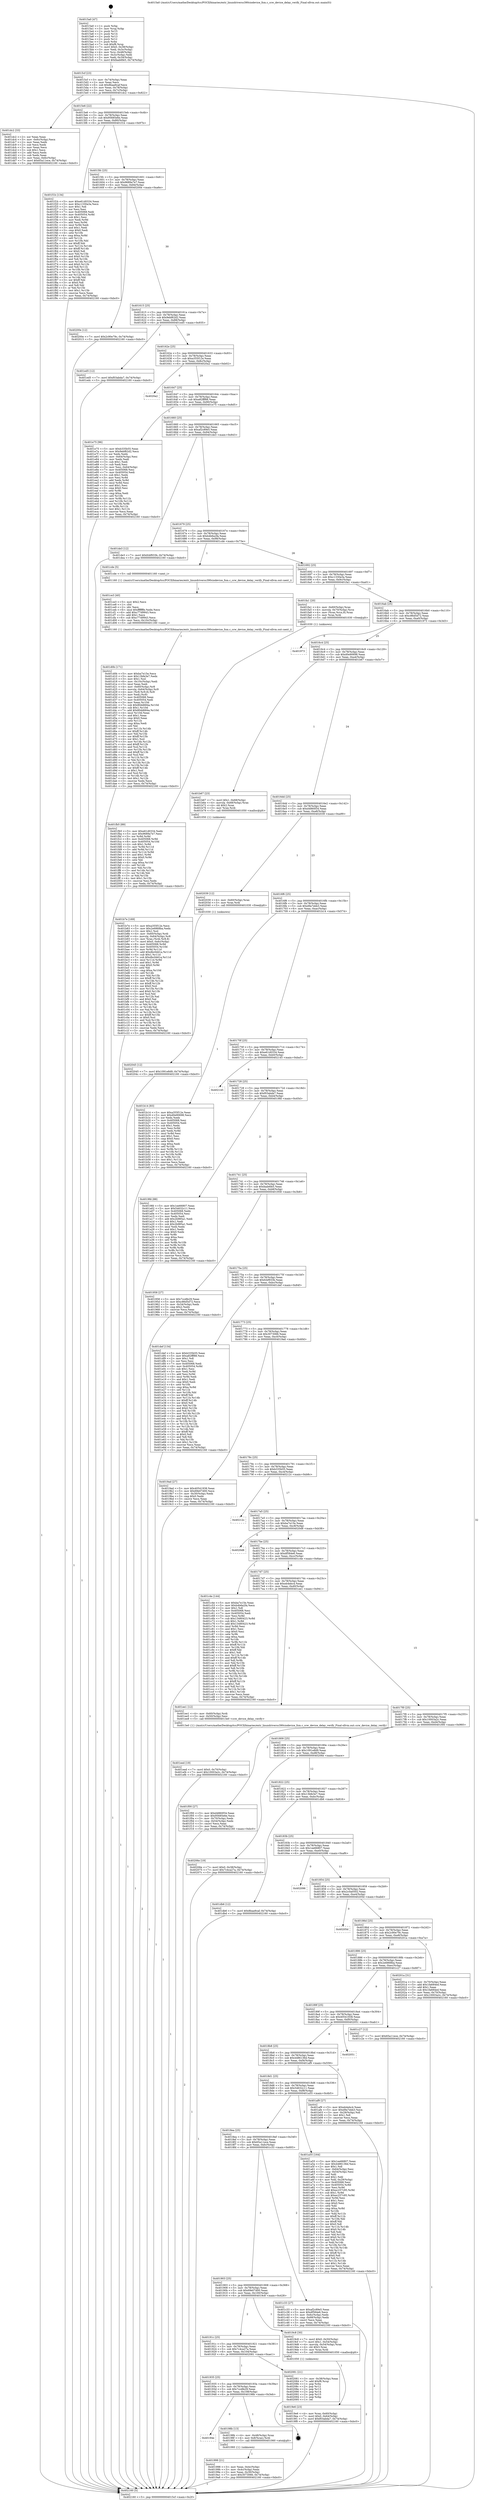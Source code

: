 digraph "0x4015a0" {
  label = "0x4015a0 (/mnt/c/Users/mathe/Desktop/tcc/POCII/binaries/extr_linuxdriverss390ciodevice_fsm.c_ccw_device_delay_verify_Final-ollvm.out::main(0))"
  labelloc = "t"
  node[shape=record]

  Entry [label="",width=0.3,height=0.3,shape=circle,fillcolor=black,style=filled]
  "0x4015cf" [label="{
     0x4015cf [23]\l
     | [instrs]\l
     &nbsp;&nbsp;0x4015cf \<+3\>: mov -0x74(%rbp),%eax\l
     &nbsp;&nbsp;0x4015d2 \<+2\>: mov %eax,%ecx\l
     &nbsp;&nbsp;0x4015d4 \<+6\>: sub $0x8baa9caf,%ecx\l
     &nbsp;&nbsp;0x4015da \<+3\>: mov %eax,-0x78(%rbp)\l
     &nbsp;&nbsp;0x4015dd \<+3\>: mov %ecx,-0x7c(%rbp)\l
     &nbsp;&nbsp;0x4015e0 \<+6\>: je 0000000000401dc2 \<main+0x822\>\l
  }"]
  "0x401dc2" [label="{
     0x401dc2 [33]\l
     | [instrs]\l
     &nbsp;&nbsp;0x401dc2 \<+2\>: xor %eax,%eax\l
     &nbsp;&nbsp;0x401dc4 \<+3\>: mov -0x6c(%rbp),%ecx\l
     &nbsp;&nbsp;0x401dc7 \<+2\>: mov %eax,%edx\l
     &nbsp;&nbsp;0x401dc9 \<+2\>: sub %ecx,%edx\l
     &nbsp;&nbsp;0x401dcb \<+2\>: mov %eax,%ecx\l
     &nbsp;&nbsp;0x401dcd \<+3\>: sub $0x1,%ecx\l
     &nbsp;&nbsp;0x401dd0 \<+2\>: add %ecx,%edx\l
     &nbsp;&nbsp;0x401dd2 \<+2\>: sub %edx,%eax\l
     &nbsp;&nbsp;0x401dd4 \<+3\>: mov %eax,-0x6c(%rbp)\l
     &nbsp;&nbsp;0x401dd7 \<+7\>: movl $0x65a11ece,-0x74(%rbp)\l
     &nbsp;&nbsp;0x401dde \<+5\>: jmp 0000000000402160 \<main+0xbc0\>\l
  }"]
  "0x4015e6" [label="{
     0x4015e6 [22]\l
     | [instrs]\l
     &nbsp;&nbsp;0x4015e6 \<+5\>: jmp 00000000004015eb \<main+0x4b\>\l
     &nbsp;&nbsp;0x4015eb \<+3\>: mov -0x78(%rbp),%eax\l
     &nbsp;&nbsp;0x4015ee \<+5\>: sub $0x95685e6e,%eax\l
     &nbsp;&nbsp;0x4015f3 \<+3\>: mov %eax,-0x80(%rbp)\l
     &nbsp;&nbsp;0x4015f6 \<+6\>: je 0000000000401f1b \<main+0x97b\>\l
  }"]
  Exit [label="",width=0.3,height=0.3,shape=circle,fillcolor=black,style=filled,peripheries=2]
  "0x401f1b" [label="{
     0x401f1b [134]\l
     | [instrs]\l
     &nbsp;&nbsp;0x401f1b \<+5\>: mov $0xe61d0334,%eax\l
     &nbsp;&nbsp;0x401f20 \<+5\>: mov $0xc1330a3a,%ecx\l
     &nbsp;&nbsp;0x401f25 \<+2\>: mov $0x1,%dl\l
     &nbsp;&nbsp;0x401f27 \<+2\>: xor %esi,%esi\l
     &nbsp;&nbsp;0x401f29 \<+7\>: mov 0x405068,%edi\l
     &nbsp;&nbsp;0x401f30 \<+8\>: mov 0x405054,%r8d\l
     &nbsp;&nbsp;0x401f38 \<+3\>: sub $0x1,%esi\l
     &nbsp;&nbsp;0x401f3b \<+3\>: mov %edi,%r9d\l
     &nbsp;&nbsp;0x401f3e \<+3\>: add %esi,%r9d\l
     &nbsp;&nbsp;0x401f41 \<+4\>: imul %r9d,%edi\l
     &nbsp;&nbsp;0x401f45 \<+3\>: and $0x1,%edi\l
     &nbsp;&nbsp;0x401f48 \<+3\>: cmp $0x0,%edi\l
     &nbsp;&nbsp;0x401f4b \<+4\>: sete %r10b\l
     &nbsp;&nbsp;0x401f4f \<+4\>: cmp $0xa,%r8d\l
     &nbsp;&nbsp;0x401f53 \<+4\>: setl %r11b\l
     &nbsp;&nbsp;0x401f57 \<+3\>: mov %r10b,%bl\l
     &nbsp;&nbsp;0x401f5a \<+3\>: xor $0xff,%bl\l
     &nbsp;&nbsp;0x401f5d \<+3\>: mov %r11b,%r14b\l
     &nbsp;&nbsp;0x401f60 \<+4\>: xor $0xff,%r14b\l
     &nbsp;&nbsp;0x401f64 \<+3\>: xor $0x0,%dl\l
     &nbsp;&nbsp;0x401f67 \<+3\>: mov %bl,%r15b\l
     &nbsp;&nbsp;0x401f6a \<+4\>: and $0x0,%r15b\l
     &nbsp;&nbsp;0x401f6e \<+3\>: and %dl,%r10b\l
     &nbsp;&nbsp;0x401f71 \<+3\>: mov %r14b,%r12b\l
     &nbsp;&nbsp;0x401f74 \<+4\>: and $0x0,%r12b\l
     &nbsp;&nbsp;0x401f78 \<+3\>: and %dl,%r11b\l
     &nbsp;&nbsp;0x401f7b \<+3\>: or %r10b,%r15b\l
     &nbsp;&nbsp;0x401f7e \<+3\>: or %r11b,%r12b\l
     &nbsp;&nbsp;0x401f81 \<+3\>: xor %r12b,%r15b\l
     &nbsp;&nbsp;0x401f84 \<+3\>: or %r14b,%bl\l
     &nbsp;&nbsp;0x401f87 \<+3\>: xor $0xff,%bl\l
     &nbsp;&nbsp;0x401f8a \<+3\>: or $0x0,%dl\l
     &nbsp;&nbsp;0x401f8d \<+2\>: and %dl,%bl\l
     &nbsp;&nbsp;0x401f8f \<+3\>: or %bl,%r15b\l
     &nbsp;&nbsp;0x401f92 \<+4\>: test $0x1,%r15b\l
     &nbsp;&nbsp;0x401f96 \<+3\>: cmovne %ecx,%eax\l
     &nbsp;&nbsp;0x401f99 \<+3\>: mov %eax,-0x74(%rbp)\l
     &nbsp;&nbsp;0x401f9c \<+5\>: jmp 0000000000402160 \<main+0xbc0\>\l
  }"]
  "0x4015fc" [label="{
     0x4015fc [25]\l
     | [instrs]\l
     &nbsp;&nbsp;0x4015fc \<+5\>: jmp 0000000000401601 \<main+0x61\>\l
     &nbsp;&nbsp;0x401601 \<+3\>: mov -0x78(%rbp),%eax\l
     &nbsp;&nbsp;0x401604 \<+5\>: sub $0x9689a7e7,%eax\l
     &nbsp;&nbsp;0x401609 \<+6\>: mov %eax,-0x84(%rbp)\l
     &nbsp;&nbsp;0x40160f \<+6\>: je 000000000040200e \<main+0xa6e\>\l
  }"]
  "0x402045" [label="{
     0x402045 [12]\l
     | [instrs]\l
     &nbsp;&nbsp;0x402045 \<+7\>: movl $0x1091e8d9,-0x74(%rbp)\l
     &nbsp;&nbsp;0x40204c \<+5\>: jmp 0000000000402160 \<main+0xbc0\>\l
  }"]
  "0x40200e" [label="{
     0x40200e [12]\l
     | [instrs]\l
     &nbsp;&nbsp;0x40200e \<+7\>: movl $0x2c90e79c,-0x74(%rbp)\l
     &nbsp;&nbsp;0x402015 \<+5\>: jmp 0000000000402160 \<main+0xbc0\>\l
  }"]
  "0x401615" [label="{
     0x401615 [25]\l
     | [instrs]\l
     &nbsp;&nbsp;0x401615 \<+5\>: jmp 000000000040161a \<main+0x7a\>\l
     &nbsp;&nbsp;0x40161a \<+3\>: mov -0x78(%rbp),%eax\l
     &nbsp;&nbsp;0x40161d \<+5\>: sub $0x9ebf62d2,%eax\l
     &nbsp;&nbsp;0x401622 \<+6\>: mov %eax,-0x88(%rbp)\l
     &nbsp;&nbsp;0x401628 \<+6\>: je 0000000000401ed5 \<main+0x935\>\l
  }"]
  "0x401fb5" [label="{
     0x401fb5 [89]\l
     | [instrs]\l
     &nbsp;&nbsp;0x401fb5 \<+5\>: mov $0xe61d0334,%edx\l
     &nbsp;&nbsp;0x401fba \<+5\>: mov $0x9689a7e7,%esi\l
     &nbsp;&nbsp;0x401fbf \<+3\>: xor %r8d,%r8d\l
     &nbsp;&nbsp;0x401fc2 \<+8\>: mov 0x405068,%r9d\l
     &nbsp;&nbsp;0x401fca \<+8\>: mov 0x405054,%r10d\l
     &nbsp;&nbsp;0x401fd2 \<+4\>: sub $0x1,%r8d\l
     &nbsp;&nbsp;0x401fd6 \<+3\>: mov %r9d,%r11d\l
     &nbsp;&nbsp;0x401fd9 \<+3\>: add %r8d,%r11d\l
     &nbsp;&nbsp;0x401fdc \<+4\>: imul %r11d,%r9d\l
     &nbsp;&nbsp;0x401fe0 \<+4\>: and $0x1,%r9d\l
     &nbsp;&nbsp;0x401fe4 \<+4\>: cmp $0x0,%r9d\l
     &nbsp;&nbsp;0x401fe8 \<+3\>: sete %bl\l
     &nbsp;&nbsp;0x401feb \<+4\>: cmp $0xa,%r10d\l
     &nbsp;&nbsp;0x401fef \<+4\>: setl %r14b\l
     &nbsp;&nbsp;0x401ff3 \<+3\>: mov %bl,%r15b\l
     &nbsp;&nbsp;0x401ff6 \<+3\>: and %r14b,%r15b\l
     &nbsp;&nbsp;0x401ff9 \<+3\>: xor %r14b,%bl\l
     &nbsp;&nbsp;0x401ffc \<+3\>: or %bl,%r15b\l
     &nbsp;&nbsp;0x401fff \<+4\>: test $0x1,%r15b\l
     &nbsp;&nbsp;0x402003 \<+3\>: cmovne %esi,%edx\l
     &nbsp;&nbsp;0x402006 \<+3\>: mov %edx,-0x74(%rbp)\l
     &nbsp;&nbsp;0x402009 \<+5\>: jmp 0000000000402160 \<main+0xbc0\>\l
  }"]
  "0x401ed5" [label="{
     0x401ed5 [12]\l
     | [instrs]\l
     &nbsp;&nbsp;0x401ed5 \<+7\>: movl $0xf03abda7,-0x74(%rbp)\l
     &nbsp;&nbsp;0x401edc \<+5\>: jmp 0000000000402160 \<main+0xbc0\>\l
  }"]
  "0x40162e" [label="{
     0x40162e [25]\l
     | [instrs]\l
     &nbsp;&nbsp;0x40162e \<+5\>: jmp 0000000000401633 \<main+0x93\>\l
     &nbsp;&nbsp;0x401633 \<+3\>: mov -0x78(%rbp),%eax\l
     &nbsp;&nbsp;0x401636 \<+5\>: sub $0xa355f12e,%eax\l
     &nbsp;&nbsp;0x40163b \<+6\>: mov %eax,-0x8c(%rbp)\l
     &nbsp;&nbsp;0x401641 \<+6\>: je 00000000004020a2 \<main+0xb02\>\l
  }"]
  "0x401eed" [label="{
     0x401eed [19]\l
     | [instrs]\l
     &nbsp;&nbsp;0x401eed \<+7\>: movl $0x0,-0x70(%rbp)\l
     &nbsp;&nbsp;0x401ef4 \<+7\>: movl $0x10003a2c,-0x74(%rbp)\l
     &nbsp;&nbsp;0x401efb \<+5\>: jmp 0000000000402160 \<main+0xbc0\>\l
  }"]
  "0x4020a2" [label="{
     0x4020a2\l
  }", style=dashed]
  "0x401647" [label="{
     0x401647 [25]\l
     | [instrs]\l
     &nbsp;&nbsp;0x401647 \<+5\>: jmp 000000000040164c \<main+0xac\>\l
     &nbsp;&nbsp;0x40164c \<+3\>: mov -0x78(%rbp),%eax\l
     &nbsp;&nbsp;0x40164f \<+5\>: sub $0xa82fff88,%eax\l
     &nbsp;&nbsp;0x401654 \<+6\>: mov %eax,-0x90(%rbp)\l
     &nbsp;&nbsp;0x40165a \<+6\>: je 0000000000401e75 \<main+0x8d5\>\l
  }"]
  "0x401d0b" [label="{
     0x401d0b [171]\l
     | [instrs]\l
     &nbsp;&nbsp;0x401d0b \<+5\>: mov $0xba7e15e,%ecx\l
     &nbsp;&nbsp;0x401d10 \<+5\>: mov $0x13bfe3e7,%edx\l
     &nbsp;&nbsp;0x401d15 \<+3\>: mov $0x1,%sil\l
     &nbsp;&nbsp;0x401d18 \<+6\>: mov -0x10c(%rbp),%edi\l
     &nbsp;&nbsp;0x401d1e \<+3\>: imul %eax,%edi\l
     &nbsp;&nbsp;0x401d21 \<+4\>: mov -0x60(%rbp),%r8\l
     &nbsp;&nbsp;0x401d25 \<+4\>: movslq -0x64(%rbp),%r9\l
     &nbsp;&nbsp;0x401d29 \<+4\>: mov (%r8,%r9,8),%r8\l
     &nbsp;&nbsp;0x401d2d \<+3\>: mov %edi,(%r8)\l
     &nbsp;&nbsp;0x401d30 \<+7\>: mov 0x405068,%eax\l
     &nbsp;&nbsp;0x401d37 \<+7\>: mov 0x405054,%edi\l
     &nbsp;&nbsp;0x401d3e \<+3\>: mov %eax,%r10d\l
     &nbsp;&nbsp;0x401d41 \<+7\>: sub $0x80dd684a,%r10d\l
     &nbsp;&nbsp;0x401d48 \<+4\>: sub $0x1,%r10d\l
     &nbsp;&nbsp;0x401d4c \<+7\>: add $0x80dd684a,%r10d\l
     &nbsp;&nbsp;0x401d53 \<+4\>: imul %r10d,%eax\l
     &nbsp;&nbsp;0x401d57 \<+3\>: and $0x1,%eax\l
     &nbsp;&nbsp;0x401d5a \<+3\>: cmp $0x0,%eax\l
     &nbsp;&nbsp;0x401d5d \<+4\>: sete %r11b\l
     &nbsp;&nbsp;0x401d61 \<+3\>: cmp $0xa,%edi\l
     &nbsp;&nbsp;0x401d64 \<+3\>: setl %bl\l
     &nbsp;&nbsp;0x401d67 \<+3\>: mov %r11b,%r14b\l
     &nbsp;&nbsp;0x401d6a \<+4\>: xor $0xff,%r14b\l
     &nbsp;&nbsp;0x401d6e \<+3\>: mov %bl,%r15b\l
     &nbsp;&nbsp;0x401d71 \<+4\>: xor $0xff,%r15b\l
     &nbsp;&nbsp;0x401d75 \<+4\>: xor $0x1,%sil\l
     &nbsp;&nbsp;0x401d79 \<+3\>: mov %r14b,%r12b\l
     &nbsp;&nbsp;0x401d7c \<+4\>: and $0xff,%r12b\l
     &nbsp;&nbsp;0x401d80 \<+3\>: and %sil,%r11b\l
     &nbsp;&nbsp;0x401d83 \<+3\>: mov %r15b,%r13b\l
     &nbsp;&nbsp;0x401d86 \<+4\>: and $0xff,%r13b\l
     &nbsp;&nbsp;0x401d8a \<+3\>: and %sil,%bl\l
     &nbsp;&nbsp;0x401d8d \<+3\>: or %r11b,%r12b\l
     &nbsp;&nbsp;0x401d90 \<+3\>: or %bl,%r13b\l
     &nbsp;&nbsp;0x401d93 \<+3\>: xor %r13b,%r12b\l
     &nbsp;&nbsp;0x401d96 \<+3\>: or %r15b,%r14b\l
     &nbsp;&nbsp;0x401d99 \<+4\>: xor $0xff,%r14b\l
     &nbsp;&nbsp;0x401d9d \<+4\>: or $0x1,%sil\l
     &nbsp;&nbsp;0x401da1 \<+3\>: and %sil,%r14b\l
     &nbsp;&nbsp;0x401da4 \<+3\>: or %r14b,%r12b\l
     &nbsp;&nbsp;0x401da7 \<+4\>: test $0x1,%r12b\l
     &nbsp;&nbsp;0x401dab \<+3\>: cmovne %edx,%ecx\l
     &nbsp;&nbsp;0x401dae \<+3\>: mov %ecx,-0x74(%rbp)\l
     &nbsp;&nbsp;0x401db1 \<+5\>: jmp 0000000000402160 \<main+0xbc0\>\l
  }"]
  "0x401e75" [label="{
     0x401e75 [96]\l
     | [instrs]\l
     &nbsp;&nbsp;0x401e75 \<+5\>: mov $0xb335b55,%eax\l
     &nbsp;&nbsp;0x401e7a \<+5\>: mov $0x9ebf62d2,%ecx\l
     &nbsp;&nbsp;0x401e7f \<+2\>: xor %edx,%edx\l
     &nbsp;&nbsp;0x401e81 \<+3\>: mov -0x64(%rbp),%esi\l
     &nbsp;&nbsp;0x401e84 \<+2\>: mov %edx,%edi\l
     &nbsp;&nbsp;0x401e86 \<+3\>: sub $0x1,%edi\l
     &nbsp;&nbsp;0x401e89 \<+2\>: sub %edi,%esi\l
     &nbsp;&nbsp;0x401e8b \<+3\>: mov %esi,-0x64(%rbp)\l
     &nbsp;&nbsp;0x401e8e \<+7\>: mov 0x405068,%esi\l
     &nbsp;&nbsp;0x401e95 \<+7\>: mov 0x405054,%edi\l
     &nbsp;&nbsp;0x401e9c \<+3\>: sub $0x1,%edx\l
     &nbsp;&nbsp;0x401e9f \<+3\>: mov %esi,%r8d\l
     &nbsp;&nbsp;0x401ea2 \<+3\>: add %edx,%r8d\l
     &nbsp;&nbsp;0x401ea5 \<+4\>: imul %r8d,%esi\l
     &nbsp;&nbsp;0x401ea9 \<+3\>: and $0x1,%esi\l
     &nbsp;&nbsp;0x401eac \<+3\>: cmp $0x0,%esi\l
     &nbsp;&nbsp;0x401eaf \<+4\>: sete %r9b\l
     &nbsp;&nbsp;0x401eb3 \<+3\>: cmp $0xa,%edi\l
     &nbsp;&nbsp;0x401eb6 \<+4\>: setl %r10b\l
     &nbsp;&nbsp;0x401eba \<+3\>: mov %r9b,%r11b\l
     &nbsp;&nbsp;0x401ebd \<+3\>: and %r10b,%r11b\l
     &nbsp;&nbsp;0x401ec0 \<+3\>: xor %r10b,%r9b\l
     &nbsp;&nbsp;0x401ec3 \<+3\>: or %r9b,%r11b\l
     &nbsp;&nbsp;0x401ec6 \<+4\>: test $0x1,%r11b\l
     &nbsp;&nbsp;0x401eca \<+3\>: cmovne %ecx,%eax\l
     &nbsp;&nbsp;0x401ecd \<+3\>: mov %eax,-0x74(%rbp)\l
     &nbsp;&nbsp;0x401ed0 \<+5\>: jmp 0000000000402160 \<main+0xbc0\>\l
  }"]
  "0x401660" [label="{
     0x401660 [25]\l
     | [instrs]\l
     &nbsp;&nbsp;0x401660 \<+5\>: jmp 0000000000401665 \<main+0xc5\>\l
     &nbsp;&nbsp;0x401665 \<+3\>: mov -0x78(%rbp),%eax\l
     &nbsp;&nbsp;0x401668 \<+5\>: sub $0xaf2c89e5,%eax\l
     &nbsp;&nbsp;0x40166d \<+6\>: mov %eax,-0x94(%rbp)\l
     &nbsp;&nbsp;0x401673 \<+6\>: je 0000000000401de3 \<main+0x843\>\l
  }"]
  "0x401ce3" [label="{
     0x401ce3 [40]\l
     | [instrs]\l
     &nbsp;&nbsp;0x401ce3 \<+5\>: mov $0x2,%ecx\l
     &nbsp;&nbsp;0x401ce8 \<+1\>: cltd\l
     &nbsp;&nbsp;0x401ce9 \<+2\>: idiv %ecx\l
     &nbsp;&nbsp;0x401ceb \<+6\>: imul $0xfffffffe,%edx,%ecx\l
     &nbsp;&nbsp;0x401cf1 \<+6\>: add $0xc77d9943,%ecx\l
     &nbsp;&nbsp;0x401cf7 \<+3\>: add $0x1,%ecx\l
     &nbsp;&nbsp;0x401cfa \<+6\>: sub $0xc77d9943,%ecx\l
     &nbsp;&nbsp;0x401d00 \<+6\>: mov %ecx,-0x10c(%rbp)\l
     &nbsp;&nbsp;0x401d06 \<+5\>: call 0000000000401160 \<next_i\>\l
     | [calls]\l
     &nbsp;&nbsp;0x401160 \{1\} (/mnt/c/Users/mathe/Desktop/tcc/POCII/binaries/extr_linuxdriverss390ciodevice_fsm.c_ccw_device_delay_verify_Final-ollvm.out::next_i)\l
  }"]
  "0x401de3" [label="{
     0x401de3 [12]\l
     | [instrs]\l
     &nbsp;&nbsp;0x401de3 \<+7\>: movl $0xfcbf933b,-0x74(%rbp)\l
     &nbsp;&nbsp;0x401dea \<+5\>: jmp 0000000000402160 \<main+0xbc0\>\l
  }"]
  "0x401679" [label="{
     0x401679 [25]\l
     | [instrs]\l
     &nbsp;&nbsp;0x401679 \<+5\>: jmp 000000000040167e \<main+0xde\>\l
     &nbsp;&nbsp;0x40167e \<+3\>: mov -0x78(%rbp),%eax\l
     &nbsp;&nbsp;0x401681 \<+5\>: sub $0xb4b6a2fa,%eax\l
     &nbsp;&nbsp;0x401686 \<+6\>: mov %eax,-0x98(%rbp)\l
     &nbsp;&nbsp;0x40168c \<+6\>: je 0000000000401cde \<main+0x73e\>\l
  }"]
  "0x401b7e" [label="{
     0x401b7e [169]\l
     | [instrs]\l
     &nbsp;&nbsp;0x401b7e \<+5\>: mov $0xa355f12e,%ecx\l
     &nbsp;&nbsp;0x401b83 \<+5\>: mov $0x2e6868ba,%edx\l
     &nbsp;&nbsp;0x401b88 \<+3\>: mov $0x1,%sil\l
     &nbsp;&nbsp;0x401b8b \<+4\>: mov -0x60(%rbp),%rdi\l
     &nbsp;&nbsp;0x401b8f \<+4\>: movslq -0x64(%rbp),%r8\l
     &nbsp;&nbsp;0x401b93 \<+4\>: mov %rax,(%rdi,%r8,8)\l
     &nbsp;&nbsp;0x401b97 \<+7\>: movl $0x0,-0x6c(%rbp)\l
     &nbsp;&nbsp;0x401b9e \<+8\>: mov 0x405068,%r9d\l
     &nbsp;&nbsp;0x401ba6 \<+8\>: mov 0x405054,%r10d\l
     &nbsp;&nbsp;0x401bae \<+3\>: mov %r9d,%r11d\l
     &nbsp;&nbsp;0x401bb1 \<+7\>: add $0xdbc0dd1a,%r11d\l
     &nbsp;&nbsp;0x401bb8 \<+4\>: sub $0x1,%r11d\l
     &nbsp;&nbsp;0x401bbc \<+7\>: sub $0xdbc0dd1a,%r11d\l
     &nbsp;&nbsp;0x401bc3 \<+4\>: imul %r11d,%r9d\l
     &nbsp;&nbsp;0x401bc7 \<+4\>: and $0x1,%r9d\l
     &nbsp;&nbsp;0x401bcb \<+4\>: cmp $0x0,%r9d\l
     &nbsp;&nbsp;0x401bcf \<+3\>: sete %bl\l
     &nbsp;&nbsp;0x401bd2 \<+4\>: cmp $0xa,%r10d\l
     &nbsp;&nbsp;0x401bd6 \<+4\>: setl %r14b\l
     &nbsp;&nbsp;0x401bda \<+3\>: mov %bl,%r15b\l
     &nbsp;&nbsp;0x401bdd \<+4\>: xor $0xff,%r15b\l
     &nbsp;&nbsp;0x401be1 \<+3\>: mov %r14b,%r12b\l
     &nbsp;&nbsp;0x401be4 \<+4\>: xor $0xff,%r12b\l
     &nbsp;&nbsp;0x401be8 \<+4\>: xor $0x0,%sil\l
     &nbsp;&nbsp;0x401bec \<+3\>: mov %r15b,%r13b\l
     &nbsp;&nbsp;0x401bef \<+4\>: and $0x0,%r13b\l
     &nbsp;&nbsp;0x401bf3 \<+3\>: and %sil,%bl\l
     &nbsp;&nbsp;0x401bf6 \<+3\>: mov %r12b,%al\l
     &nbsp;&nbsp;0x401bf9 \<+2\>: and $0x0,%al\l
     &nbsp;&nbsp;0x401bfb \<+3\>: and %sil,%r14b\l
     &nbsp;&nbsp;0x401bfe \<+3\>: or %bl,%r13b\l
     &nbsp;&nbsp;0x401c01 \<+3\>: or %r14b,%al\l
     &nbsp;&nbsp;0x401c04 \<+3\>: xor %al,%r13b\l
     &nbsp;&nbsp;0x401c07 \<+3\>: or %r12b,%r15b\l
     &nbsp;&nbsp;0x401c0a \<+4\>: xor $0xff,%r15b\l
     &nbsp;&nbsp;0x401c0e \<+4\>: or $0x0,%sil\l
     &nbsp;&nbsp;0x401c12 \<+3\>: and %sil,%r15b\l
     &nbsp;&nbsp;0x401c15 \<+3\>: or %r15b,%r13b\l
     &nbsp;&nbsp;0x401c18 \<+4\>: test $0x1,%r13b\l
     &nbsp;&nbsp;0x401c1c \<+3\>: cmovne %edx,%ecx\l
     &nbsp;&nbsp;0x401c1f \<+3\>: mov %ecx,-0x74(%rbp)\l
     &nbsp;&nbsp;0x401c22 \<+5\>: jmp 0000000000402160 \<main+0xbc0\>\l
  }"]
  "0x401cde" [label="{
     0x401cde [5]\l
     | [instrs]\l
     &nbsp;&nbsp;0x401cde \<+5\>: call 0000000000401160 \<next_i\>\l
     | [calls]\l
     &nbsp;&nbsp;0x401160 \{1\} (/mnt/c/Users/mathe/Desktop/tcc/POCII/binaries/extr_linuxdriverss390ciodevice_fsm.c_ccw_device_delay_verify_Final-ollvm.out::next_i)\l
  }"]
  "0x401692" [label="{
     0x401692 [25]\l
     | [instrs]\l
     &nbsp;&nbsp;0x401692 \<+5\>: jmp 0000000000401697 \<main+0xf7\>\l
     &nbsp;&nbsp;0x401697 \<+3\>: mov -0x78(%rbp),%eax\l
     &nbsp;&nbsp;0x40169a \<+5\>: sub $0xc1330a3a,%eax\l
     &nbsp;&nbsp;0x40169f \<+6\>: mov %eax,-0x9c(%rbp)\l
     &nbsp;&nbsp;0x4016a5 \<+6\>: je 0000000000401fa1 \<main+0xa01\>\l
  }"]
  "0x4019e6" [label="{
     0x4019e6 [23]\l
     | [instrs]\l
     &nbsp;&nbsp;0x4019e6 \<+4\>: mov %rax,-0x60(%rbp)\l
     &nbsp;&nbsp;0x4019ea \<+7\>: movl $0x0,-0x64(%rbp)\l
     &nbsp;&nbsp;0x4019f1 \<+7\>: movl $0xf03abda7,-0x74(%rbp)\l
     &nbsp;&nbsp;0x4019f8 \<+5\>: jmp 0000000000402160 \<main+0xbc0\>\l
  }"]
  "0x401fa1" [label="{
     0x401fa1 [20]\l
     | [instrs]\l
     &nbsp;&nbsp;0x401fa1 \<+4\>: mov -0x60(%rbp),%rax\l
     &nbsp;&nbsp;0x401fa5 \<+4\>: movslq -0x70(%rbp),%rcx\l
     &nbsp;&nbsp;0x401fa9 \<+4\>: mov (%rax,%rcx,8),%rax\l
     &nbsp;&nbsp;0x401fad \<+3\>: mov %rax,%rdi\l
     &nbsp;&nbsp;0x401fb0 \<+5\>: call 0000000000401030 \<free@plt\>\l
     | [calls]\l
     &nbsp;&nbsp;0x401030 \{1\} (unknown)\l
  }"]
  "0x4016ab" [label="{
     0x4016ab [25]\l
     | [instrs]\l
     &nbsp;&nbsp;0x4016ab \<+5\>: jmp 00000000004016b0 \<main+0x110\>\l
     &nbsp;&nbsp;0x4016b0 \<+3\>: mov -0x78(%rbp),%eax\l
     &nbsp;&nbsp;0x4016b3 \<+5\>: sub $0xc86d5d72,%eax\l
     &nbsp;&nbsp;0x4016b8 \<+6\>: mov %eax,-0xa0(%rbp)\l
     &nbsp;&nbsp;0x4016be \<+6\>: je 0000000000401973 \<main+0x3d3\>\l
  }"]
  "0x401998" [label="{
     0x401998 [21]\l
     | [instrs]\l
     &nbsp;&nbsp;0x401998 \<+3\>: mov %eax,-0x4c(%rbp)\l
     &nbsp;&nbsp;0x40199b \<+3\>: mov -0x4c(%rbp),%eax\l
     &nbsp;&nbsp;0x40199e \<+3\>: mov %eax,-0x30(%rbp)\l
     &nbsp;&nbsp;0x4019a1 \<+7\>: movl $0x3073066,-0x74(%rbp)\l
     &nbsp;&nbsp;0x4019a8 \<+5\>: jmp 0000000000402160 \<main+0xbc0\>\l
  }"]
  "0x401973" [label="{
     0x401973\l
  }", style=dashed]
  "0x4016c4" [label="{
     0x4016c4 [25]\l
     | [instrs]\l
     &nbsp;&nbsp;0x4016c4 \<+5\>: jmp 00000000004016c9 \<main+0x129\>\l
     &nbsp;&nbsp;0x4016c9 \<+3\>: mov -0x78(%rbp),%eax\l
     &nbsp;&nbsp;0x4016cc \<+5\>: sub $0xd0e90698,%eax\l
     &nbsp;&nbsp;0x4016d1 \<+6\>: mov %eax,-0xa4(%rbp)\l
     &nbsp;&nbsp;0x4016d7 \<+6\>: je 0000000000401b67 \<main+0x5c7\>\l
  }"]
  "0x40194e" [label="{
     0x40194e\l
  }", style=dashed]
  "0x401b67" [label="{
     0x401b67 [23]\l
     | [instrs]\l
     &nbsp;&nbsp;0x401b67 \<+7\>: movl $0x1,-0x68(%rbp)\l
     &nbsp;&nbsp;0x401b6e \<+4\>: movslq -0x68(%rbp),%rax\l
     &nbsp;&nbsp;0x401b72 \<+4\>: shl $0x2,%rax\l
     &nbsp;&nbsp;0x401b76 \<+3\>: mov %rax,%rdi\l
     &nbsp;&nbsp;0x401b79 \<+5\>: call 0000000000401050 \<malloc@plt\>\l
     | [calls]\l
     &nbsp;&nbsp;0x401050 \{1\} (unknown)\l
  }"]
  "0x4016dd" [label="{
     0x4016dd [25]\l
     | [instrs]\l
     &nbsp;&nbsp;0x4016dd \<+5\>: jmp 00000000004016e2 \<main+0x142\>\l
     &nbsp;&nbsp;0x4016e2 \<+3\>: mov -0x78(%rbp),%eax\l
     &nbsp;&nbsp;0x4016e5 \<+5\>: sub $0xd4860f34,%eax\l
     &nbsp;&nbsp;0x4016ea \<+6\>: mov %eax,-0xa8(%rbp)\l
     &nbsp;&nbsp;0x4016f0 \<+6\>: je 0000000000402039 \<main+0xa99\>\l
  }"]
  "0x40198b" [label="{
     0x40198b [13]\l
     | [instrs]\l
     &nbsp;&nbsp;0x40198b \<+4\>: mov -0x48(%rbp),%rax\l
     &nbsp;&nbsp;0x40198f \<+4\>: mov 0x8(%rax),%rdi\l
     &nbsp;&nbsp;0x401993 \<+5\>: call 0000000000401060 \<atoi@plt\>\l
     | [calls]\l
     &nbsp;&nbsp;0x401060 \{1\} (unknown)\l
  }"]
  "0x402039" [label="{
     0x402039 [12]\l
     | [instrs]\l
     &nbsp;&nbsp;0x402039 \<+4\>: mov -0x60(%rbp),%rax\l
     &nbsp;&nbsp;0x40203d \<+3\>: mov %rax,%rdi\l
     &nbsp;&nbsp;0x402040 \<+5\>: call 0000000000401030 \<free@plt\>\l
     | [calls]\l
     &nbsp;&nbsp;0x401030 \{1\} (unknown)\l
  }"]
  "0x4016f6" [label="{
     0x4016f6 [25]\l
     | [instrs]\l
     &nbsp;&nbsp;0x4016f6 \<+5\>: jmp 00000000004016fb \<main+0x15b\>\l
     &nbsp;&nbsp;0x4016fb \<+3\>: mov -0x78(%rbp),%eax\l
     &nbsp;&nbsp;0x4016fe \<+5\>: sub $0xd9a7ebb3,%eax\l
     &nbsp;&nbsp;0x401703 \<+6\>: mov %eax,-0xac(%rbp)\l
     &nbsp;&nbsp;0x401709 \<+6\>: je 0000000000401b14 \<main+0x574\>\l
  }"]
  "0x401935" [label="{
     0x401935 [25]\l
     | [instrs]\l
     &nbsp;&nbsp;0x401935 \<+5\>: jmp 000000000040193a \<main+0x39a\>\l
     &nbsp;&nbsp;0x40193a \<+3\>: mov -0x78(%rbp),%eax\l
     &nbsp;&nbsp;0x40193d \<+5\>: sub $0x7ccdfe29,%eax\l
     &nbsp;&nbsp;0x401942 \<+6\>: mov %eax,-0x108(%rbp)\l
     &nbsp;&nbsp;0x401948 \<+6\>: je 000000000040198b \<main+0x3eb\>\l
  }"]
  "0x401b14" [label="{
     0x401b14 [83]\l
     | [instrs]\l
     &nbsp;&nbsp;0x401b14 \<+5\>: mov $0xa355f12e,%eax\l
     &nbsp;&nbsp;0x401b19 \<+5\>: mov $0xd0e90698,%ecx\l
     &nbsp;&nbsp;0x401b1e \<+2\>: xor %edx,%edx\l
     &nbsp;&nbsp;0x401b20 \<+7\>: mov 0x405068,%esi\l
     &nbsp;&nbsp;0x401b27 \<+7\>: mov 0x405054,%edi\l
     &nbsp;&nbsp;0x401b2e \<+3\>: sub $0x1,%edx\l
     &nbsp;&nbsp;0x401b31 \<+3\>: mov %esi,%r8d\l
     &nbsp;&nbsp;0x401b34 \<+3\>: add %edx,%r8d\l
     &nbsp;&nbsp;0x401b37 \<+4\>: imul %r8d,%esi\l
     &nbsp;&nbsp;0x401b3b \<+3\>: and $0x1,%esi\l
     &nbsp;&nbsp;0x401b3e \<+3\>: cmp $0x0,%esi\l
     &nbsp;&nbsp;0x401b41 \<+4\>: sete %r9b\l
     &nbsp;&nbsp;0x401b45 \<+3\>: cmp $0xa,%edi\l
     &nbsp;&nbsp;0x401b48 \<+4\>: setl %r10b\l
     &nbsp;&nbsp;0x401b4c \<+3\>: mov %r9b,%r11b\l
     &nbsp;&nbsp;0x401b4f \<+3\>: and %r10b,%r11b\l
     &nbsp;&nbsp;0x401b52 \<+3\>: xor %r10b,%r9b\l
     &nbsp;&nbsp;0x401b55 \<+3\>: or %r9b,%r11b\l
     &nbsp;&nbsp;0x401b58 \<+4\>: test $0x1,%r11b\l
     &nbsp;&nbsp;0x401b5c \<+3\>: cmovne %ecx,%eax\l
     &nbsp;&nbsp;0x401b5f \<+3\>: mov %eax,-0x74(%rbp)\l
     &nbsp;&nbsp;0x401b62 \<+5\>: jmp 0000000000402160 \<main+0xbc0\>\l
  }"]
  "0x40170f" [label="{
     0x40170f [25]\l
     | [instrs]\l
     &nbsp;&nbsp;0x40170f \<+5\>: jmp 0000000000401714 \<main+0x174\>\l
     &nbsp;&nbsp;0x401714 \<+3\>: mov -0x78(%rbp),%eax\l
     &nbsp;&nbsp;0x401717 \<+5\>: sub $0xe61d0334,%eax\l
     &nbsp;&nbsp;0x40171c \<+6\>: mov %eax,-0xb0(%rbp)\l
     &nbsp;&nbsp;0x401722 \<+6\>: je 0000000000402145 \<main+0xba5\>\l
  }"]
  "0x402081" [label="{
     0x402081 [21]\l
     | [instrs]\l
     &nbsp;&nbsp;0x402081 \<+3\>: mov -0x38(%rbp),%eax\l
     &nbsp;&nbsp;0x402084 \<+7\>: add $0xf8,%rsp\l
     &nbsp;&nbsp;0x40208b \<+1\>: pop %rbx\l
     &nbsp;&nbsp;0x40208c \<+2\>: pop %r12\l
     &nbsp;&nbsp;0x40208e \<+2\>: pop %r13\l
     &nbsp;&nbsp;0x402090 \<+2\>: pop %r14\l
     &nbsp;&nbsp;0x402092 \<+2\>: pop %r15\l
     &nbsp;&nbsp;0x402094 \<+1\>: pop %rbp\l
     &nbsp;&nbsp;0x402095 \<+1\>: ret\l
  }"]
  "0x402145" [label="{
     0x402145\l
  }", style=dashed]
  "0x401728" [label="{
     0x401728 [25]\l
     | [instrs]\l
     &nbsp;&nbsp;0x401728 \<+5\>: jmp 000000000040172d \<main+0x18d\>\l
     &nbsp;&nbsp;0x40172d \<+3\>: mov -0x78(%rbp),%eax\l
     &nbsp;&nbsp;0x401730 \<+5\>: sub $0xf03abda7,%eax\l
     &nbsp;&nbsp;0x401735 \<+6\>: mov %eax,-0xb4(%rbp)\l
     &nbsp;&nbsp;0x40173b \<+6\>: je 00000000004019fd \<main+0x45d\>\l
  }"]
  "0x40191c" [label="{
     0x40191c [25]\l
     | [instrs]\l
     &nbsp;&nbsp;0x40191c \<+5\>: jmp 0000000000401921 \<main+0x381\>\l
     &nbsp;&nbsp;0x401921 \<+3\>: mov -0x78(%rbp),%eax\l
     &nbsp;&nbsp;0x401924 \<+5\>: sub $0x7c4ca27a,%eax\l
     &nbsp;&nbsp;0x401929 \<+6\>: mov %eax,-0x104(%rbp)\l
     &nbsp;&nbsp;0x40192f \<+6\>: je 0000000000402081 \<main+0xae1\>\l
  }"]
  "0x4019fd" [label="{
     0x4019fd [88]\l
     | [instrs]\l
     &nbsp;&nbsp;0x4019fd \<+5\>: mov $0x1ee66807,%eax\l
     &nbsp;&nbsp;0x401a02 \<+5\>: mov $0x54632c11,%ecx\l
     &nbsp;&nbsp;0x401a07 \<+7\>: mov 0x405068,%edx\l
     &nbsp;&nbsp;0x401a0e \<+7\>: mov 0x405054,%esi\l
     &nbsp;&nbsp;0x401a15 \<+2\>: mov %edx,%edi\l
     &nbsp;&nbsp;0x401a17 \<+6\>: add $0x2b985a1,%edi\l
     &nbsp;&nbsp;0x401a1d \<+3\>: sub $0x1,%edi\l
     &nbsp;&nbsp;0x401a20 \<+6\>: sub $0x2b985a1,%edi\l
     &nbsp;&nbsp;0x401a26 \<+3\>: imul %edi,%edx\l
     &nbsp;&nbsp;0x401a29 \<+3\>: and $0x1,%edx\l
     &nbsp;&nbsp;0x401a2c \<+3\>: cmp $0x0,%edx\l
     &nbsp;&nbsp;0x401a2f \<+4\>: sete %r8b\l
     &nbsp;&nbsp;0x401a33 \<+3\>: cmp $0xa,%esi\l
     &nbsp;&nbsp;0x401a36 \<+4\>: setl %r9b\l
     &nbsp;&nbsp;0x401a3a \<+3\>: mov %r8b,%r10b\l
     &nbsp;&nbsp;0x401a3d \<+3\>: and %r9b,%r10b\l
     &nbsp;&nbsp;0x401a40 \<+3\>: xor %r9b,%r8b\l
     &nbsp;&nbsp;0x401a43 \<+3\>: or %r8b,%r10b\l
     &nbsp;&nbsp;0x401a46 \<+4\>: test $0x1,%r10b\l
     &nbsp;&nbsp;0x401a4a \<+3\>: cmovne %ecx,%eax\l
     &nbsp;&nbsp;0x401a4d \<+3\>: mov %eax,-0x74(%rbp)\l
     &nbsp;&nbsp;0x401a50 \<+5\>: jmp 0000000000402160 \<main+0xbc0\>\l
  }"]
  "0x401741" [label="{
     0x401741 [25]\l
     | [instrs]\l
     &nbsp;&nbsp;0x401741 \<+5\>: jmp 0000000000401746 \<main+0x1a6\>\l
     &nbsp;&nbsp;0x401746 \<+3\>: mov -0x78(%rbp),%eax\l
     &nbsp;&nbsp;0x401749 \<+5\>: sub $0xfaab6fe5,%eax\l
     &nbsp;&nbsp;0x40174e \<+6\>: mov %eax,-0xb8(%rbp)\l
     &nbsp;&nbsp;0x401754 \<+6\>: je 0000000000401958 \<main+0x3b8\>\l
  }"]
  "0x4019c8" [label="{
     0x4019c8 [30]\l
     | [instrs]\l
     &nbsp;&nbsp;0x4019c8 \<+7\>: movl $0x0,-0x50(%rbp)\l
     &nbsp;&nbsp;0x4019cf \<+7\>: movl $0x1,-0x54(%rbp)\l
     &nbsp;&nbsp;0x4019d6 \<+4\>: movslq -0x54(%rbp),%rax\l
     &nbsp;&nbsp;0x4019da \<+4\>: shl $0x3,%rax\l
     &nbsp;&nbsp;0x4019de \<+3\>: mov %rax,%rdi\l
     &nbsp;&nbsp;0x4019e1 \<+5\>: call 0000000000401050 \<malloc@plt\>\l
     | [calls]\l
     &nbsp;&nbsp;0x401050 \{1\} (unknown)\l
  }"]
  "0x401958" [label="{
     0x401958 [27]\l
     | [instrs]\l
     &nbsp;&nbsp;0x401958 \<+5\>: mov $0x7ccdfe29,%eax\l
     &nbsp;&nbsp;0x40195d \<+5\>: mov $0xc86d5d72,%ecx\l
     &nbsp;&nbsp;0x401962 \<+3\>: mov -0x34(%rbp),%edx\l
     &nbsp;&nbsp;0x401965 \<+3\>: cmp $0x2,%edx\l
     &nbsp;&nbsp;0x401968 \<+3\>: cmovne %ecx,%eax\l
     &nbsp;&nbsp;0x40196b \<+3\>: mov %eax,-0x74(%rbp)\l
     &nbsp;&nbsp;0x40196e \<+5\>: jmp 0000000000402160 \<main+0xbc0\>\l
  }"]
  "0x40175a" [label="{
     0x40175a [25]\l
     | [instrs]\l
     &nbsp;&nbsp;0x40175a \<+5\>: jmp 000000000040175f \<main+0x1bf\>\l
     &nbsp;&nbsp;0x40175f \<+3\>: mov -0x78(%rbp),%eax\l
     &nbsp;&nbsp;0x401762 \<+5\>: sub $0xfcbf933b,%eax\l
     &nbsp;&nbsp;0x401767 \<+6\>: mov %eax,-0xbc(%rbp)\l
     &nbsp;&nbsp;0x40176d \<+6\>: je 0000000000401def \<main+0x84f\>\l
  }"]
  "0x402160" [label="{
     0x402160 [5]\l
     | [instrs]\l
     &nbsp;&nbsp;0x402160 \<+5\>: jmp 00000000004015cf \<main+0x2f\>\l
  }"]
  "0x4015a0" [label="{
     0x4015a0 [47]\l
     | [instrs]\l
     &nbsp;&nbsp;0x4015a0 \<+1\>: push %rbp\l
     &nbsp;&nbsp;0x4015a1 \<+3\>: mov %rsp,%rbp\l
     &nbsp;&nbsp;0x4015a4 \<+2\>: push %r15\l
     &nbsp;&nbsp;0x4015a6 \<+2\>: push %r14\l
     &nbsp;&nbsp;0x4015a8 \<+2\>: push %r13\l
     &nbsp;&nbsp;0x4015aa \<+2\>: push %r12\l
     &nbsp;&nbsp;0x4015ac \<+1\>: push %rbx\l
     &nbsp;&nbsp;0x4015ad \<+7\>: sub $0xf8,%rsp\l
     &nbsp;&nbsp;0x4015b4 \<+7\>: movl $0x0,-0x38(%rbp)\l
     &nbsp;&nbsp;0x4015bb \<+3\>: mov %edi,-0x3c(%rbp)\l
     &nbsp;&nbsp;0x4015be \<+4\>: mov %rsi,-0x48(%rbp)\l
     &nbsp;&nbsp;0x4015c2 \<+3\>: mov -0x3c(%rbp),%edi\l
     &nbsp;&nbsp;0x4015c5 \<+3\>: mov %edi,-0x34(%rbp)\l
     &nbsp;&nbsp;0x4015c8 \<+7\>: movl $0xfaab6fe5,-0x74(%rbp)\l
  }"]
  "0x401903" [label="{
     0x401903 [25]\l
     | [instrs]\l
     &nbsp;&nbsp;0x401903 \<+5\>: jmp 0000000000401908 \<main+0x368\>\l
     &nbsp;&nbsp;0x401908 \<+3\>: mov -0x78(%rbp),%eax\l
     &nbsp;&nbsp;0x40190b \<+5\>: sub $0x69e07d00,%eax\l
     &nbsp;&nbsp;0x401910 \<+6\>: mov %eax,-0x100(%rbp)\l
     &nbsp;&nbsp;0x401916 \<+6\>: je 00000000004019c8 \<main+0x428\>\l
  }"]
  "0x401def" [label="{
     0x401def [134]\l
     | [instrs]\l
     &nbsp;&nbsp;0x401def \<+5\>: mov $0xb335b55,%eax\l
     &nbsp;&nbsp;0x401df4 \<+5\>: mov $0xa82fff88,%ecx\l
     &nbsp;&nbsp;0x401df9 \<+2\>: mov $0x1,%dl\l
     &nbsp;&nbsp;0x401dfb \<+2\>: xor %esi,%esi\l
     &nbsp;&nbsp;0x401dfd \<+7\>: mov 0x405068,%edi\l
     &nbsp;&nbsp;0x401e04 \<+8\>: mov 0x405054,%r8d\l
     &nbsp;&nbsp;0x401e0c \<+3\>: sub $0x1,%esi\l
     &nbsp;&nbsp;0x401e0f \<+3\>: mov %edi,%r9d\l
     &nbsp;&nbsp;0x401e12 \<+3\>: add %esi,%r9d\l
     &nbsp;&nbsp;0x401e15 \<+4\>: imul %r9d,%edi\l
     &nbsp;&nbsp;0x401e19 \<+3\>: and $0x1,%edi\l
     &nbsp;&nbsp;0x401e1c \<+3\>: cmp $0x0,%edi\l
     &nbsp;&nbsp;0x401e1f \<+4\>: sete %r10b\l
     &nbsp;&nbsp;0x401e23 \<+4\>: cmp $0xa,%r8d\l
     &nbsp;&nbsp;0x401e27 \<+4\>: setl %r11b\l
     &nbsp;&nbsp;0x401e2b \<+3\>: mov %r10b,%bl\l
     &nbsp;&nbsp;0x401e2e \<+3\>: xor $0xff,%bl\l
     &nbsp;&nbsp;0x401e31 \<+3\>: mov %r11b,%r14b\l
     &nbsp;&nbsp;0x401e34 \<+4\>: xor $0xff,%r14b\l
     &nbsp;&nbsp;0x401e38 \<+3\>: xor $0x0,%dl\l
     &nbsp;&nbsp;0x401e3b \<+3\>: mov %bl,%r15b\l
     &nbsp;&nbsp;0x401e3e \<+4\>: and $0x0,%r15b\l
     &nbsp;&nbsp;0x401e42 \<+3\>: and %dl,%r10b\l
     &nbsp;&nbsp;0x401e45 \<+3\>: mov %r14b,%r12b\l
     &nbsp;&nbsp;0x401e48 \<+4\>: and $0x0,%r12b\l
     &nbsp;&nbsp;0x401e4c \<+3\>: and %dl,%r11b\l
     &nbsp;&nbsp;0x401e4f \<+3\>: or %r10b,%r15b\l
     &nbsp;&nbsp;0x401e52 \<+3\>: or %r11b,%r12b\l
     &nbsp;&nbsp;0x401e55 \<+3\>: xor %r12b,%r15b\l
     &nbsp;&nbsp;0x401e58 \<+3\>: or %r14b,%bl\l
     &nbsp;&nbsp;0x401e5b \<+3\>: xor $0xff,%bl\l
     &nbsp;&nbsp;0x401e5e \<+3\>: or $0x0,%dl\l
     &nbsp;&nbsp;0x401e61 \<+2\>: and %dl,%bl\l
     &nbsp;&nbsp;0x401e63 \<+3\>: or %bl,%r15b\l
     &nbsp;&nbsp;0x401e66 \<+4\>: test $0x1,%r15b\l
     &nbsp;&nbsp;0x401e6a \<+3\>: cmovne %ecx,%eax\l
     &nbsp;&nbsp;0x401e6d \<+3\>: mov %eax,-0x74(%rbp)\l
     &nbsp;&nbsp;0x401e70 \<+5\>: jmp 0000000000402160 \<main+0xbc0\>\l
  }"]
  "0x401773" [label="{
     0x401773 [25]\l
     | [instrs]\l
     &nbsp;&nbsp;0x401773 \<+5\>: jmp 0000000000401778 \<main+0x1d8\>\l
     &nbsp;&nbsp;0x401778 \<+3\>: mov -0x78(%rbp),%eax\l
     &nbsp;&nbsp;0x40177b \<+5\>: sub $0x3073066,%eax\l
     &nbsp;&nbsp;0x401780 \<+6\>: mov %eax,-0xc0(%rbp)\l
     &nbsp;&nbsp;0x401786 \<+6\>: je 00000000004019ad \<main+0x40d\>\l
  }"]
  "0x401c33" [label="{
     0x401c33 [27]\l
     | [instrs]\l
     &nbsp;&nbsp;0x401c33 \<+5\>: mov $0xaf2c89e5,%eax\l
     &nbsp;&nbsp;0x401c38 \<+5\>: mov $0xdf584e6,%ecx\l
     &nbsp;&nbsp;0x401c3d \<+3\>: mov -0x6c(%rbp),%edx\l
     &nbsp;&nbsp;0x401c40 \<+3\>: cmp -0x68(%rbp),%edx\l
     &nbsp;&nbsp;0x401c43 \<+3\>: cmovl %ecx,%eax\l
     &nbsp;&nbsp;0x401c46 \<+3\>: mov %eax,-0x74(%rbp)\l
     &nbsp;&nbsp;0x401c49 \<+5\>: jmp 0000000000402160 \<main+0xbc0\>\l
  }"]
  "0x4019ad" [label="{
     0x4019ad [27]\l
     | [instrs]\l
     &nbsp;&nbsp;0x4019ad \<+5\>: mov $0x40541938,%eax\l
     &nbsp;&nbsp;0x4019b2 \<+5\>: mov $0x69e07d00,%ecx\l
     &nbsp;&nbsp;0x4019b7 \<+3\>: mov -0x30(%rbp),%edx\l
     &nbsp;&nbsp;0x4019ba \<+3\>: cmp $0x0,%edx\l
     &nbsp;&nbsp;0x4019bd \<+3\>: cmove %ecx,%eax\l
     &nbsp;&nbsp;0x4019c0 \<+3\>: mov %eax,-0x74(%rbp)\l
     &nbsp;&nbsp;0x4019c3 \<+5\>: jmp 0000000000402160 \<main+0xbc0\>\l
  }"]
  "0x40178c" [label="{
     0x40178c [25]\l
     | [instrs]\l
     &nbsp;&nbsp;0x40178c \<+5\>: jmp 0000000000401791 \<main+0x1f1\>\l
     &nbsp;&nbsp;0x401791 \<+3\>: mov -0x78(%rbp),%eax\l
     &nbsp;&nbsp;0x401794 \<+5\>: sub $0xb335b55,%eax\l
     &nbsp;&nbsp;0x401799 \<+6\>: mov %eax,-0xc4(%rbp)\l
     &nbsp;&nbsp;0x40179f \<+6\>: je 000000000040212c \<main+0xb8c\>\l
  }"]
  "0x4018ea" [label="{
     0x4018ea [25]\l
     | [instrs]\l
     &nbsp;&nbsp;0x4018ea \<+5\>: jmp 00000000004018ef \<main+0x34f\>\l
     &nbsp;&nbsp;0x4018ef \<+3\>: mov -0x78(%rbp),%eax\l
     &nbsp;&nbsp;0x4018f2 \<+5\>: sub $0x65a11ece,%eax\l
     &nbsp;&nbsp;0x4018f7 \<+6\>: mov %eax,-0xfc(%rbp)\l
     &nbsp;&nbsp;0x4018fd \<+6\>: je 0000000000401c33 \<main+0x693\>\l
  }"]
  "0x40212c" [label="{
     0x40212c\l
  }", style=dashed]
  "0x4017a5" [label="{
     0x4017a5 [25]\l
     | [instrs]\l
     &nbsp;&nbsp;0x4017a5 \<+5\>: jmp 00000000004017aa \<main+0x20a\>\l
     &nbsp;&nbsp;0x4017aa \<+3\>: mov -0x78(%rbp),%eax\l
     &nbsp;&nbsp;0x4017ad \<+5\>: sub $0xba7e15e,%eax\l
     &nbsp;&nbsp;0x4017b2 \<+6\>: mov %eax,-0xc8(%rbp)\l
     &nbsp;&nbsp;0x4017b8 \<+6\>: je 00000000004020d8 \<main+0xb38\>\l
  }"]
  "0x401a55" [label="{
     0x401a55 [164]\l
     | [instrs]\l
     &nbsp;&nbsp;0x401a55 \<+5\>: mov $0x1ee66807,%eax\l
     &nbsp;&nbsp;0x401a5a \<+5\>: mov $0x4486136d,%ecx\l
     &nbsp;&nbsp;0x401a5f \<+2\>: mov $0x1,%dl\l
     &nbsp;&nbsp;0x401a61 \<+3\>: mov -0x64(%rbp),%esi\l
     &nbsp;&nbsp;0x401a64 \<+3\>: cmp -0x54(%rbp),%esi\l
     &nbsp;&nbsp;0x401a67 \<+4\>: setl %dil\l
     &nbsp;&nbsp;0x401a6b \<+4\>: and $0x1,%dil\l
     &nbsp;&nbsp;0x401a6f \<+4\>: mov %dil,-0x29(%rbp)\l
     &nbsp;&nbsp;0x401a73 \<+7\>: mov 0x405068,%esi\l
     &nbsp;&nbsp;0x401a7a \<+8\>: mov 0x405054,%r8d\l
     &nbsp;&nbsp;0x401a82 \<+3\>: mov %esi,%r9d\l
     &nbsp;&nbsp;0x401a85 \<+7\>: add $0xec257c95,%r9d\l
     &nbsp;&nbsp;0x401a8c \<+4\>: sub $0x1,%r9d\l
     &nbsp;&nbsp;0x401a90 \<+7\>: sub $0xec257c95,%r9d\l
     &nbsp;&nbsp;0x401a97 \<+4\>: imul %r9d,%esi\l
     &nbsp;&nbsp;0x401a9b \<+3\>: and $0x1,%esi\l
     &nbsp;&nbsp;0x401a9e \<+3\>: cmp $0x0,%esi\l
     &nbsp;&nbsp;0x401aa1 \<+4\>: sete %dil\l
     &nbsp;&nbsp;0x401aa5 \<+4\>: cmp $0xa,%r8d\l
     &nbsp;&nbsp;0x401aa9 \<+4\>: setl %r10b\l
     &nbsp;&nbsp;0x401aad \<+3\>: mov %dil,%r11b\l
     &nbsp;&nbsp;0x401ab0 \<+4\>: xor $0xff,%r11b\l
     &nbsp;&nbsp;0x401ab4 \<+3\>: mov %r10b,%bl\l
     &nbsp;&nbsp;0x401ab7 \<+3\>: xor $0xff,%bl\l
     &nbsp;&nbsp;0x401aba \<+3\>: xor $0x0,%dl\l
     &nbsp;&nbsp;0x401abd \<+3\>: mov %r11b,%r14b\l
     &nbsp;&nbsp;0x401ac0 \<+4\>: and $0x0,%r14b\l
     &nbsp;&nbsp;0x401ac4 \<+3\>: and %dl,%dil\l
     &nbsp;&nbsp;0x401ac7 \<+3\>: mov %bl,%r15b\l
     &nbsp;&nbsp;0x401aca \<+4\>: and $0x0,%r15b\l
     &nbsp;&nbsp;0x401ace \<+3\>: and %dl,%r10b\l
     &nbsp;&nbsp;0x401ad1 \<+3\>: or %dil,%r14b\l
     &nbsp;&nbsp;0x401ad4 \<+3\>: or %r10b,%r15b\l
     &nbsp;&nbsp;0x401ad7 \<+3\>: xor %r15b,%r14b\l
     &nbsp;&nbsp;0x401ada \<+3\>: or %bl,%r11b\l
     &nbsp;&nbsp;0x401add \<+4\>: xor $0xff,%r11b\l
     &nbsp;&nbsp;0x401ae1 \<+3\>: or $0x0,%dl\l
     &nbsp;&nbsp;0x401ae4 \<+3\>: and %dl,%r11b\l
     &nbsp;&nbsp;0x401ae7 \<+3\>: or %r11b,%r14b\l
     &nbsp;&nbsp;0x401aea \<+4\>: test $0x1,%r14b\l
     &nbsp;&nbsp;0x401aee \<+3\>: cmovne %ecx,%eax\l
     &nbsp;&nbsp;0x401af1 \<+3\>: mov %eax,-0x74(%rbp)\l
     &nbsp;&nbsp;0x401af4 \<+5\>: jmp 0000000000402160 \<main+0xbc0\>\l
  }"]
  "0x4020d8" [label="{
     0x4020d8\l
  }", style=dashed]
  "0x4017be" [label="{
     0x4017be [25]\l
     | [instrs]\l
     &nbsp;&nbsp;0x4017be \<+5\>: jmp 00000000004017c3 \<main+0x223\>\l
     &nbsp;&nbsp;0x4017c3 \<+3\>: mov -0x78(%rbp),%eax\l
     &nbsp;&nbsp;0x4017c6 \<+5\>: sub $0xdf584e6,%eax\l
     &nbsp;&nbsp;0x4017cb \<+6\>: mov %eax,-0xcc(%rbp)\l
     &nbsp;&nbsp;0x4017d1 \<+6\>: je 0000000000401c4e \<main+0x6ae\>\l
  }"]
  "0x4018d1" [label="{
     0x4018d1 [25]\l
     | [instrs]\l
     &nbsp;&nbsp;0x4018d1 \<+5\>: jmp 00000000004018d6 \<main+0x336\>\l
     &nbsp;&nbsp;0x4018d6 \<+3\>: mov -0x78(%rbp),%eax\l
     &nbsp;&nbsp;0x4018d9 \<+5\>: sub $0x54632c11,%eax\l
     &nbsp;&nbsp;0x4018de \<+6\>: mov %eax,-0xf8(%rbp)\l
     &nbsp;&nbsp;0x4018e4 \<+6\>: je 0000000000401a55 \<main+0x4b5\>\l
  }"]
  "0x401c4e" [label="{
     0x401c4e [144]\l
     | [instrs]\l
     &nbsp;&nbsp;0x401c4e \<+5\>: mov $0xba7e15e,%eax\l
     &nbsp;&nbsp;0x401c53 \<+5\>: mov $0xb4b6a2fa,%ecx\l
     &nbsp;&nbsp;0x401c58 \<+2\>: mov $0x1,%dl\l
     &nbsp;&nbsp;0x401c5a \<+7\>: mov 0x405068,%esi\l
     &nbsp;&nbsp;0x401c61 \<+7\>: mov 0x405054,%edi\l
     &nbsp;&nbsp;0x401c68 \<+3\>: mov %esi,%r8d\l
     &nbsp;&nbsp;0x401c6b \<+7\>: sub $0x13480423,%r8d\l
     &nbsp;&nbsp;0x401c72 \<+4\>: sub $0x1,%r8d\l
     &nbsp;&nbsp;0x401c76 \<+7\>: add $0x13480423,%r8d\l
     &nbsp;&nbsp;0x401c7d \<+4\>: imul %r8d,%esi\l
     &nbsp;&nbsp;0x401c81 \<+3\>: and $0x1,%esi\l
     &nbsp;&nbsp;0x401c84 \<+3\>: cmp $0x0,%esi\l
     &nbsp;&nbsp;0x401c87 \<+4\>: sete %r9b\l
     &nbsp;&nbsp;0x401c8b \<+3\>: cmp $0xa,%edi\l
     &nbsp;&nbsp;0x401c8e \<+4\>: setl %r10b\l
     &nbsp;&nbsp;0x401c92 \<+3\>: mov %r9b,%r11b\l
     &nbsp;&nbsp;0x401c95 \<+4\>: xor $0xff,%r11b\l
     &nbsp;&nbsp;0x401c99 \<+3\>: mov %r10b,%bl\l
     &nbsp;&nbsp;0x401c9c \<+3\>: xor $0xff,%bl\l
     &nbsp;&nbsp;0x401c9f \<+3\>: xor $0x1,%dl\l
     &nbsp;&nbsp;0x401ca2 \<+3\>: mov %r11b,%r14b\l
     &nbsp;&nbsp;0x401ca5 \<+4\>: and $0xff,%r14b\l
     &nbsp;&nbsp;0x401ca9 \<+3\>: and %dl,%r9b\l
     &nbsp;&nbsp;0x401cac \<+3\>: mov %bl,%r15b\l
     &nbsp;&nbsp;0x401caf \<+4\>: and $0xff,%r15b\l
     &nbsp;&nbsp;0x401cb3 \<+3\>: and %dl,%r10b\l
     &nbsp;&nbsp;0x401cb6 \<+3\>: or %r9b,%r14b\l
     &nbsp;&nbsp;0x401cb9 \<+3\>: or %r10b,%r15b\l
     &nbsp;&nbsp;0x401cbc \<+3\>: xor %r15b,%r14b\l
     &nbsp;&nbsp;0x401cbf \<+3\>: or %bl,%r11b\l
     &nbsp;&nbsp;0x401cc2 \<+4\>: xor $0xff,%r11b\l
     &nbsp;&nbsp;0x401cc6 \<+3\>: or $0x1,%dl\l
     &nbsp;&nbsp;0x401cc9 \<+3\>: and %dl,%r11b\l
     &nbsp;&nbsp;0x401ccc \<+3\>: or %r11b,%r14b\l
     &nbsp;&nbsp;0x401ccf \<+4\>: test $0x1,%r14b\l
     &nbsp;&nbsp;0x401cd3 \<+3\>: cmovne %ecx,%eax\l
     &nbsp;&nbsp;0x401cd6 \<+3\>: mov %eax,-0x74(%rbp)\l
     &nbsp;&nbsp;0x401cd9 \<+5\>: jmp 0000000000402160 \<main+0xbc0\>\l
  }"]
  "0x4017d7" [label="{
     0x4017d7 [25]\l
     | [instrs]\l
     &nbsp;&nbsp;0x4017d7 \<+5\>: jmp 00000000004017dc \<main+0x23c\>\l
     &nbsp;&nbsp;0x4017dc \<+3\>: mov -0x78(%rbp),%eax\l
     &nbsp;&nbsp;0x4017df \<+5\>: sub $0xeb4ebc4,%eax\l
     &nbsp;&nbsp;0x4017e4 \<+6\>: mov %eax,-0xd0(%rbp)\l
     &nbsp;&nbsp;0x4017ea \<+6\>: je 0000000000401ee1 \<main+0x941\>\l
  }"]
  "0x401af9" [label="{
     0x401af9 [27]\l
     | [instrs]\l
     &nbsp;&nbsp;0x401af9 \<+5\>: mov $0xeb4ebc4,%eax\l
     &nbsp;&nbsp;0x401afe \<+5\>: mov $0xd9a7ebb3,%ecx\l
     &nbsp;&nbsp;0x401b03 \<+3\>: mov -0x29(%rbp),%dl\l
     &nbsp;&nbsp;0x401b06 \<+3\>: test $0x1,%dl\l
     &nbsp;&nbsp;0x401b09 \<+3\>: cmovne %ecx,%eax\l
     &nbsp;&nbsp;0x401b0c \<+3\>: mov %eax,-0x74(%rbp)\l
     &nbsp;&nbsp;0x401b0f \<+5\>: jmp 0000000000402160 \<main+0xbc0\>\l
  }"]
  "0x401ee1" [label="{
     0x401ee1 [12]\l
     | [instrs]\l
     &nbsp;&nbsp;0x401ee1 \<+4\>: mov -0x60(%rbp),%rdi\l
     &nbsp;&nbsp;0x401ee5 \<+3\>: mov -0x50(%rbp),%esi\l
     &nbsp;&nbsp;0x401ee8 \<+5\>: call 00000000004013e0 \<ccw_device_delay_verify\>\l
     | [calls]\l
     &nbsp;&nbsp;0x4013e0 \{1\} (/mnt/c/Users/mathe/Desktop/tcc/POCII/binaries/extr_linuxdriverss390ciodevice_fsm.c_ccw_device_delay_verify_Final-ollvm.out::ccw_device_delay_verify)\l
  }"]
  "0x4017f0" [label="{
     0x4017f0 [25]\l
     | [instrs]\l
     &nbsp;&nbsp;0x4017f0 \<+5\>: jmp 00000000004017f5 \<main+0x255\>\l
     &nbsp;&nbsp;0x4017f5 \<+3\>: mov -0x78(%rbp),%eax\l
     &nbsp;&nbsp;0x4017f8 \<+5\>: sub $0x10003a2c,%eax\l
     &nbsp;&nbsp;0x4017fd \<+6\>: mov %eax,-0xd4(%rbp)\l
     &nbsp;&nbsp;0x401803 \<+6\>: je 0000000000401f00 \<main+0x960\>\l
  }"]
  "0x4018b8" [label="{
     0x4018b8 [25]\l
     | [instrs]\l
     &nbsp;&nbsp;0x4018b8 \<+5\>: jmp 00000000004018bd \<main+0x31d\>\l
     &nbsp;&nbsp;0x4018bd \<+3\>: mov -0x78(%rbp),%eax\l
     &nbsp;&nbsp;0x4018c0 \<+5\>: sub $0x4486136d,%eax\l
     &nbsp;&nbsp;0x4018c5 \<+6\>: mov %eax,-0xf4(%rbp)\l
     &nbsp;&nbsp;0x4018cb \<+6\>: je 0000000000401af9 \<main+0x559\>\l
  }"]
  "0x401f00" [label="{
     0x401f00 [27]\l
     | [instrs]\l
     &nbsp;&nbsp;0x401f00 \<+5\>: mov $0xd4860f34,%eax\l
     &nbsp;&nbsp;0x401f05 \<+5\>: mov $0x95685e6e,%ecx\l
     &nbsp;&nbsp;0x401f0a \<+3\>: mov -0x70(%rbp),%edx\l
     &nbsp;&nbsp;0x401f0d \<+3\>: cmp -0x54(%rbp),%edx\l
     &nbsp;&nbsp;0x401f10 \<+3\>: cmovl %ecx,%eax\l
     &nbsp;&nbsp;0x401f13 \<+3\>: mov %eax,-0x74(%rbp)\l
     &nbsp;&nbsp;0x401f16 \<+5\>: jmp 0000000000402160 \<main+0xbc0\>\l
  }"]
  "0x401809" [label="{
     0x401809 [25]\l
     | [instrs]\l
     &nbsp;&nbsp;0x401809 \<+5\>: jmp 000000000040180e \<main+0x26e\>\l
     &nbsp;&nbsp;0x40180e \<+3\>: mov -0x78(%rbp),%eax\l
     &nbsp;&nbsp;0x401811 \<+5\>: sub $0x1091e8d9,%eax\l
     &nbsp;&nbsp;0x401816 \<+6\>: mov %eax,-0xd8(%rbp)\l
     &nbsp;&nbsp;0x40181c \<+6\>: je 000000000040206e \<main+0xace\>\l
  }"]
  "0x402051" [label="{
     0x402051\l
  }", style=dashed]
  "0x40206e" [label="{
     0x40206e [19]\l
     | [instrs]\l
     &nbsp;&nbsp;0x40206e \<+7\>: movl $0x0,-0x38(%rbp)\l
     &nbsp;&nbsp;0x402075 \<+7\>: movl $0x7c4ca27a,-0x74(%rbp)\l
     &nbsp;&nbsp;0x40207c \<+5\>: jmp 0000000000402160 \<main+0xbc0\>\l
  }"]
  "0x401822" [label="{
     0x401822 [25]\l
     | [instrs]\l
     &nbsp;&nbsp;0x401822 \<+5\>: jmp 0000000000401827 \<main+0x287\>\l
     &nbsp;&nbsp;0x401827 \<+3\>: mov -0x78(%rbp),%eax\l
     &nbsp;&nbsp;0x40182a \<+5\>: sub $0x13bfe3e7,%eax\l
     &nbsp;&nbsp;0x40182f \<+6\>: mov %eax,-0xdc(%rbp)\l
     &nbsp;&nbsp;0x401835 \<+6\>: je 0000000000401db6 \<main+0x816\>\l
  }"]
  "0x40189f" [label="{
     0x40189f [25]\l
     | [instrs]\l
     &nbsp;&nbsp;0x40189f \<+5\>: jmp 00000000004018a4 \<main+0x304\>\l
     &nbsp;&nbsp;0x4018a4 \<+3\>: mov -0x78(%rbp),%eax\l
     &nbsp;&nbsp;0x4018a7 \<+5\>: sub $0x40541938,%eax\l
     &nbsp;&nbsp;0x4018ac \<+6\>: mov %eax,-0xf0(%rbp)\l
     &nbsp;&nbsp;0x4018b2 \<+6\>: je 0000000000402051 \<main+0xab1\>\l
  }"]
  "0x401db6" [label="{
     0x401db6 [12]\l
     | [instrs]\l
     &nbsp;&nbsp;0x401db6 \<+7\>: movl $0x8baa9caf,-0x74(%rbp)\l
     &nbsp;&nbsp;0x401dbd \<+5\>: jmp 0000000000402160 \<main+0xbc0\>\l
  }"]
  "0x40183b" [label="{
     0x40183b [25]\l
     | [instrs]\l
     &nbsp;&nbsp;0x40183b \<+5\>: jmp 0000000000401840 \<main+0x2a0\>\l
     &nbsp;&nbsp;0x401840 \<+3\>: mov -0x78(%rbp),%eax\l
     &nbsp;&nbsp;0x401843 \<+5\>: sub $0x1ee66807,%eax\l
     &nbsp;&nbsp;0x401848 \<+6\>: mov %eax,-0xe0(%rbp)\l
     &nbsp;&nbsp;0x40184e \<+6\>: je 0000000000402096 \<main+0xaf6\>\l
  }"]
  "0x401c27" [label="{
     0x401c27 [12]\l
     | [instrs]\l
     &nbsp;&nbsp;0x401c27 \<+7\>: movl $0x65a11ece,-0x74(%rbp)\l
     &nbsp;&nbsp;0x401c2e \<+5\>: jmp 0000000000402160 \<main+0xbc0\>\l
  }"]
  "0x402096" [label="{
     0x402096\l
  }", style=dashed]
  "0x401854" [label="{
     0x401854 [25]\l
     | [instrs]\l
     &nbsp;&nbsp;0x401854 \<+5\>: jmp 0000000000401859 \<main+0x2b9\>\l
     &nbsp;&nbsp;0x401859 \<+3\>: mov -0x78(%rbp),%eax\l
     &nbsp;&nbsp;0x40185c \<+5\>: sub $0x2c0a0502,%eax\l
     &nbsp;&nbsp;0x401861 \<+6\>: mov %eax,-0xe4(%rbp)\l
     &nbsp;&nbsp;0x401867 \<+6\>: je 000000000040205d \<main+0xabd\>\l
  }"]
  "0x401886" [label="{
     0x401886 [25]\l
     | [instrs]\l
     &nbsp;&nbsp;0x401886 \<+5\>: jmp 000000000040188b \<main+0x2eb\>\l
     &nbsp;&nbsp;0x40188b \<+3\>: mov -0x78(%rbp),%eax\l
     &nbsp;&nbsp;0x40188e \<+5\>: sub $0x2e6868ba,%eax\l
     &nbsp;&nbsp;0x401893 \<+6\>: mov %eax,-0xec(%rbp)\l
     &nbsp;&nbsp;0x401899 \<+6\>: je 0000000000401c27 \<main+0x687\>\l
  }"]
  "0x40205d" [label="{
     0x40205d\l
  }", style=dashed]
  "0x40186d" [label="{
     0x40186d [25]\l
     | [instrs]\l
     &nbsp;&nbsp;0x40186d \<+5\>: jmp 0000000000401872 \<main+0x2d2\>\l
     &nbsp;&nbsp;0x401872 \<+3\>: mov -0x78(%rbp),%eax\l
     &nbsp;&nbsp;0x401875 \<+5\>: sub $0x2c90e79c,%eax\l
     &nbsp;&nbsp;0x40187a \<+6\>: mov %eax,-0xe8(%rbp)\l
     &nbsp;&nbsp;0x401880 \<+6\>: je 000000000040201a \<main+0xa7a\>\l
  }"]
  "0x40201a" [label="{
     0x40201a [31]\l
     | [instrs]\l
     &nbsp;&nbsp;0x40201a \<+3\>: mov -0x70(%rbp),%eax\l
     &nbsp;&nbsp;0x40201d \<+5\>: add $0x1fa684ed,%eax\l
     &nbsp;&nbsp;0x402022 \<+3\>: add $0x1,%eax\l
     &nbsp;&nbsp;0x402025 \<+5\>: sub $0x1fa684ed,%eax\l
     &nbsp;&nbsp;0x40202a \<+3\>: mov %eax,-0x70(%rbp)\l
     &nbsp;&nbsp;0x40202d \<+7\>: movl $0x10003a2c,-0x74(%rbp)\l
     &nbsp;&nbsp;0x402034 \<+5\>: jmp 0000000000402160 \<main+0xbc0\>\l
  }"]
  Entry -> "0x4015a0" [label=" 1"]
  "0x4015cf" -> "0x401dc2" [label=" 1"]
  "0x4015cf" -> "0x4015e6" [label=" 32"]
  "0x402081" -> Exit [label=" 1"]
  "0x4015e6" -> "0x401f1b" [label=" 1"]
  "0x4015e6" -> "0x4015fc" [label=" 31"]
  "0x40206e" -> "0x402160" [label=" 1"]
  "0x4015fc" -> "0x40200e" [label=" 1"]
  "0x4015fc" -> "0x401615" [label=" 30"]
  "0x402045" -> "0x402160" [label=" 1"]
  "0x401615" -> "0x401ed5" [label=" 1"]
  "0x401615" -> "0x40162e" [label=" 29"]
  "0x402039" -> "0x402045" [label=" 1"]
  "0x40162e" -> "0x4020a2" [label=" 0"]
  "0x40162e" -> "0x401647" [label=" 29"]
  "0x40201a" -> "0x402160" [label=" 1"]
  "0x401647" -> "0x401e75" [label=" 1"]
  "0x401647" -> "0x401660" [label=" 28"]
  "0x40200e" -> "0x402160" [label=" 1"]
  "0x401660" -> "0x401de3" [label=" 1"]
  "0x401660" -> "0x401679" [label=" 27"]
  "0x401fb5" -> "0x402160" [label=" 1"]
  "0x401679" -> "0x401cde" [label=" 1"]
  "0x401679" -> "0x401692" [label=" 26"]
  "0x401fa1" -> "0x401fb5" [label=" 1"]
  "0x401692" -> "0x401fa1" [label=" 1"]
  "0x401692" -> "0x4016ab" [label=" 25"]
  "0x401f1b" -> "0x402160" [label=" 1"]
  "0x4016ab" -> "0x401973" [label=" 0"]
  "0x4016ab" -> "0x4016c4" [label=" 25"]
  "0x401f00" -> "0x402160" [label=" 2"]
  "0x4016c4" -> "0x401b67" [label=" 1"]
  "0x4016c4" -> "0x4016dd" [label=" 24"]
  "0x401eed" -> "0x402160" [label=" 1"]
  "0x4016dd" -> "0x402039" [label=" 1"]
  "0x4016dd" -> "0x4016f6" [label=" 23"]
  "0x401ee1" -> "0x401eed" [label=" 1"]
  "0x4016f6" -> "0x401b14" [label=" 1"]
  "0x4016f6" -> "0x40170f" [label=" 22"]
  "0x401e75" -> "0x402160" [label=" 1"]
  "0x40170f" -> "0x402145" [label=" 0"]
  "0x40170f" -> "0x401728" [label=" 22"]
  "0x401def" -> "0x402160" [label=" 1"]
  "0x401728" -> "0x4019fd" [label=" 2"]
  "0x401728" -> "0x401741" [label=" 20"]
  "0x401dc2" -> "0x402160" [label=" 1"]
  "0x401741" -> "0x401958" [label=" 1"]
  "0x401741" -> "0x40175a" [label=" 19"]
  "0x401958" -> "0x402160" [label=" 1"]
  "0x4015a0" -> "0x4015cf" [label=" 1"]
  "0x402160" -> "0x4015cf" [label=" 32"]
  "0x401db6" -> "0x402160" [label=" 1"]
  "0x40175a" -> "0x401def" [label=" 1"]
  "0x40175a" -> "0x401773" [label=" 18"]
  "0x401ce3" -> "0x401d0b" [label=" 1"]
  "0x401773" -> "0x4019ad" [label=" 1"]
  "0x401773" -> "0x40178c" [label=" 17"]
  "0x401cde" -> "0x401ce3" [label=" 1"]
  "0x40178c" -> "0x40212c" [label=" 0"]
  "0x40178c" -> "0x4017a5" [label=" 17"]
  "0x401c33" -> "0x402160" [label=" 2"]
  "0x4017a5" -> "0x4020d8" [label=" 0"]
  "0x4017a5" -> "0x4017be" [label=" 17"]
  "0x401c27" -> "0x402160" [label=" 1"]
  "0x4017be" -> "0x401c4e" [label=" 1"]
  "0x4017be" -> "0x4017d7" [label=" 16"]
  "0x401b67" -> "0x401b7e" [label=" 1"]
  "0x4017d7" -> "0x401ee1" [label=" 1"]
  "0x4017d7" -> "0x4017f0" [label=" 15"]
  "0x401b14" -> "0x402160" [label=" 1"]
  "0x4017f0" -> "0x401f00" [label=" 2"]
  "0x4017f0" -> "0x401809" [label=" 13"]
  "0x401a55" -> "0x402160" [label=" 2"]
  "0x401809" -> "0x40206e" [label=" 1"]
  "0x401809" -> "0x401822" [label=" 12"]
  "0x4019fd" -> "0x402160" [label=" 2"]
  "0x401822" -> "0x401db6" [label=" 1"]
  "0x401822" -> "0x40183b" [label=" 11"]
  "0x4019c8" -> "0x4019e6" [label=" 1"]
  "0x40183b" -> "0x402096" [label=" 0"]
  "0x40183b" -> "0x401854" [label=" 11"]
  "0x4019ad" -> "0x402160" [label=" 1"]
  "0x401854" -> "0x40205d" [label=" 0"]
  "0x401854" -> "0x40186d" [label=" 11"]
  "0x40198b" -> "0x401998" [label=" 1"]
  "0x40186d" -> "0x40201a" [label=" 1"]
  "0x40186d" -> "0x401886" [label=" 10"]
  "0x401998" -> "0x402160" [label=" 1"]
  "0x401886" -> "0x401c27" [label=" 1"]
  "0x401886" -> "0x40189f" [label=" 9"]
  "0x4019e6" -> "0x402160" [label=" 1"]
  "0x40189f" -> "0x402051" [label=" 0"]
  "0x40189f" -> "0x4018b8" [label=" 9"]
  "0x401af9" -> "0x402160" [label=" 2"]
  "0x4018b8" -> "0x401af9" [label=" 2"]
  "0x4018b8" -> "0x4018d1" [label=" 7"]
  "0x401b7e" -> "0x402160" [label=" 1"]
  "0x4018d1" -> "0x401a55" [label=" 2"]
  "0x4018d1" -> "0x4018ea" [label=" 5"]
  "0x401c4e" -> "0x402160" [label=" 1"]
  "0x4018ea" -> "0x401c33" [label=" 2"]
  "0x4018ea" -> "0x401903" [label=" 3"]
  "0x401d0b" -> "0x402160" [label=" 1"]
  "0x401903" -> "0x4019c8" [label=" 1"]
  "0x401903" -> "0x40191c" [label=" 2"]
  "0x401de3" -> "0x402160" [label=" 1"]
  "0x40191c" -> "0x402081" [label=" 1"]
  "0x40191c" -> "0x401935" [label=" 1"]
  "0x401ed5" -> "0x402160" [label=" 1"]
  "0x401935" -> "0x40198b" [label=" 1"]
  "0x401935" -> "0x40194e" [label=" 0"]
}
